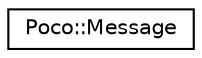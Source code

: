 digraph "Graphical Class Hierarchy"
{
 // LATEX_PDF_SIZE
  edge [fontname="Helvetica",fontsize="10",labelfontname="Helvetica",labelfontsize="10"];
  node [fontname="Helvetica",fontsize="10",shape=record];
  rankdir="LR";
  Node0 [label="Poco::Message",height=0.2,width=0.4,color="black", fillcolor="white", style="filled",URL="$classPoco_1_1Message.html",tooltip=" "];
}

